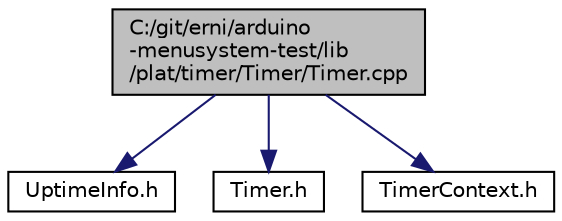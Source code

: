 digraph "C:/git/erni/arduino-menusystem-test/lib/plat/timer/Timer/Timer.cpp"
{
  edge [fontname="Helvetica",fontsize="10",labelfontname="Helvetica",labelfontsize="10"];
  node [fontname="Helvetica",fontsize="10",shape=record];
  Node1 [label="C:/git/erni/arduino\l-menusystem-test/lib\l/plat/timer/Timer/Timer.cpp",height=0.2,width=0.4,color="black", fillcolor="grey75", style="filled" fontcolor="black"];
  Node1 -> Node2 [color="midnightblue",fontsize="10",style="solid",fontname="Helvetica"];
  Node2 [label="UptimeInfo.h",height=0.2,width=0.4,color="black", fillcolor="white", style="filled",URL="$_uptime_info_8h.html"];
  Node1 -> Node3 [color="midnightblue",fontsize="10",style="solid",fontname="Helvetica"];
  Node3 [label="Timer.h",height=0.2,width=0.4,color="black", fillcolor="white", style="filled",URL="$_timer_8h.html"];
  Node1 -> Node4 [color="midnightblue",fontsize="10",style="solid",fontname="Helvetica"];
  Node4 [label="TimerContext.h",height=0.2,width=0.4,color="black", fillcolor="white", style="filled",URL="$_timer_context_8h.html"];
}
